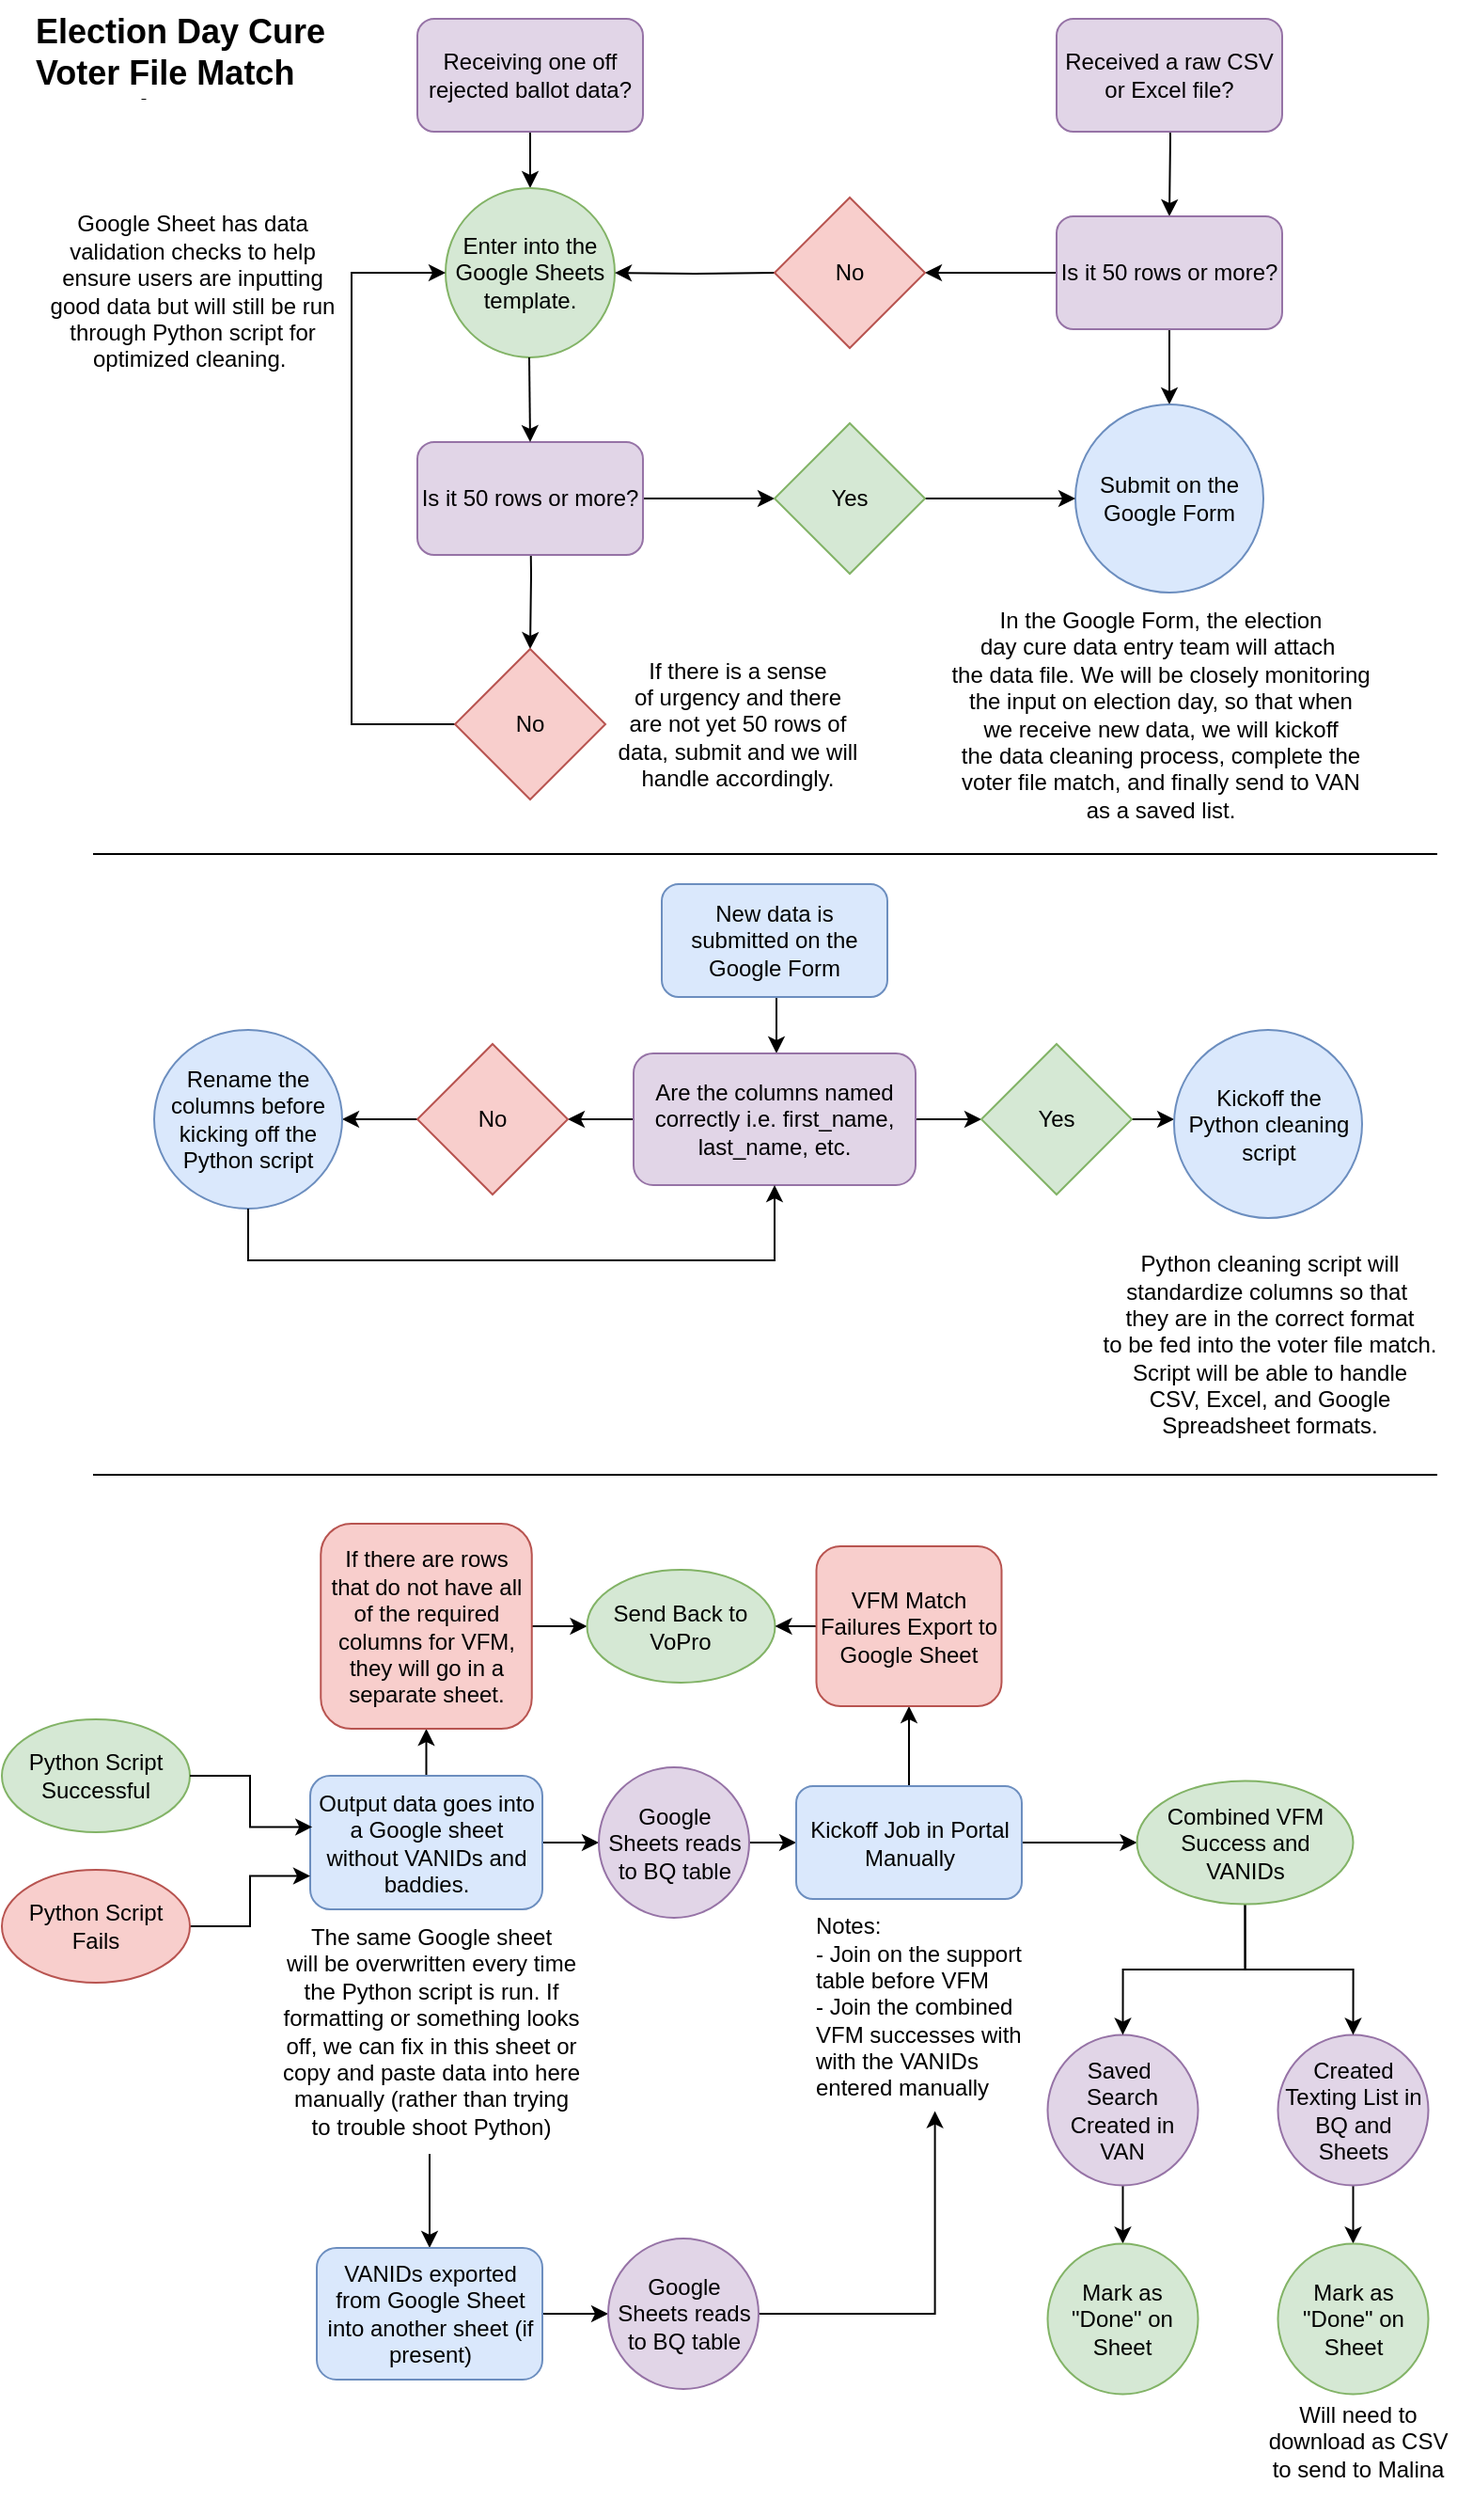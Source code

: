 <mxfile version="24.8.3">
  <diagram name="Page-1" id="qNMR5LJq7EP5DdgZM7eB">
    <mxGraphModel dx="1062" dy="607" grid="1" gridSize="10" guides="1" tooltips="1" connect="1" arrows="1" fold="1" page="1" pageScale="1" pageWidth="850" pageHeight="1100" math="0" shadow="0">
      <root>
        <mxCell id="0" />
        <mxCell id="1" parent="0" />
        <mxCell id="eHe55D351YFknPJLXxiH-4" value="" style="edgeStyle=orthogonalEdgeStyle;rounded=0;orthogonalLoop=1;jettySize=auto;html=1;" parent="1" target="eHe55D351YFknPJLXxiH-3" edge="1">
          <mxGeometry relative="1" as="geometry">
            <mxPoint x="315" y="40" as="sourcePoint" />
            <Array as="points">
              <mxPoint x="315" y="110" />
              <mxPoint x="315" y="110" />
            </Array>
          </mxGeometry>
        </mxCell>
        <mxCell id="eHe55D351YFknPJLXxiH-1" value="Receiving one off rejected ballot data?" style="rounded=1;whiteSpace=wrap;html=1;fillColor=#e1d5e7;strokeColor=#9673a6;" parent="1" vertex="1">
          <mxGeometry x="255" y="20" width="120" height="60" as="geometry" />
        </mxCell>
        <mxCell id="eHe55D351YFknPJLXxiH-20" value="" style="edgeStyle=orthogonalEdgeStyle;rounded=0;orthogonalLoop=1;jettySize=auto;html=1;" parent="1" target="eHe55D351YFknPJLXxiH-5" edge="1">
          <mxGeometry relative="1" as="geometry">
            <mxPoint x="655" y="40" as="sourcePoint" />
          </mxGeometry>
        </mxCell>
        <mxCell id="eHe55D351YFknPJLXxiH-2" value="Received a raw CSV or Excel file?" style="rounded=1;whiteSpace=wrap;html=1;fillColor=#e1d5e7;strokeColor=#9673a6;" parent="1" vertex="1">
          <mxGeometry x="595" y="20" width="120" height="60" as="geometry" />
        </mxCell>
        <mxCell id="eHe55D351YFknPJLXxiH-3" value="Enter into the Google Sheets template." style="ellipse;whiteSpace=wrap;html=1;rounded=1;fillColor=#d5e8d4;strokeColor=#82b366;" parent="1" vertex="1">
          <mxGeometry x="270" y="110" width="90" height="90" as="geometry" />
        </mxCell>
        <mxCell id="eHe55D351YFknPJLXxiH-22" value="" style="edgeStyle=orthogonalEdgeStyle;rounded=0;orthogonalLoop=1;jettySize=auto;html=1;entryX=1;entryY=0.5;entryDx=0;entryDy=0;" parent="1" source="eHe55D351YFknPJLXxiH-5" target="eHe55D351YFknPJLXxiH-37" edge="1">
          <mxGeometry relative="1" as="geometry">
            <mxPoint x="535" y="155" as="targetPoint" />
          </mxGeometry>
        </mxCell>
        <mxCell id="eHe55D351YFknPJLXxiH-30" value="" style="edgeStyle=orthogonalEdgeStyle;rounded=0;orthogonalLoop=1;jettySize=auto;html=1;" parent="1" source="eHe55D351YFknPJLXxiH-5" target="eHe55D351YFknPJLXxiH-29" edge="1">
          <mxGeometry relative="1" as="geometry" />
        </mxCell>
        <mxCell id="eHe55D351YFknPJLXxiH-5" value="Is it 50 rows or more?" style="whiteSpace=wrap;html=1;rounded=1;fillColor=#e1d5e7;strokeColor=#9673a6;" parent="1" vertex="1">
          <mxGeometry x="595" y="125" width="120" height="60" as="geometry" />
        </mxCell>
        <mxCell id="eHe55D351YFknPJLXxiH-28" value="" style="edgeStyle=orthogonalEdgeStyle;rounded=0;orthogonalLoop=1;jettySize=auto;html=1;" parent="1" target="eHe55D351YFknPJLXxiH-3" edge="1">
          <mxGeometry relative="1" as="geometry">
            <mxPoint x="445" y="155" as="sourcePoint" />
          </mxGeometry>
        </mxCell>
        <mxCell id="eHe55D351YFknPJLXxiH-29" value="Submit on the Google Form" style="ellipse;whiteSpace=wrap;html=1;rounded=1;fillColor=#dae8fc;strokeColor=#6c8ebf;" parent="1" vertex="1">
          <mxGeometry x="605" y="225" width="100" height="100" as="geometry" />
        </mxCell>
        <mxCell id="eHe55D351YFknPJLXxiH-34" value="" style="edgeStyle=orthogonalEdgeStyle;rounded=0;orthogonalLoop=1;jettySize=auto;html=1;entryX=0.5;entryY=0;entryDx=0;entryDy=0;" parent="1" target="eHe55D351YFknPJLXxiH-38" edge="1">
          <mxGeometry relative="1" as="geometry">
            <mxPoint x="315" y="345" as="targetPoint" />
            <mxPoint x="315" y="275" as="sourcePoint" />
          </mxGeometry>
        </mxCell>
        <mxCell id="eHe55D351YFknPJLXxiH-42" value="" style="edgeStyle=orthogonalEdgeStyle;rounded=0;orthogonalLoop=1;jettySize=auto;html=1;" parent="1" source="eHe55D351YFknPJLXxiH-31" target="eHe55D351YFknPJLXxiH-39" edge="1">
          <mxGeometry relative="1" as="geometry" />
        </mxCell>
        <mxCell id="eHe55D351YFknPJLXxiH-31" value="Is it 50 rows or more?" style="whiteSpace=wrap;html=1;rounded=1;fillColor=#e1d5e7;strokeColor=#9673a6;" parent="1" vertex="1">
          <mxGeometry x="255" y="245" width="120" height="60" as="geometry" />
        </mxCell>
        <mxCell id="eHe55D351YFknPJLXxiH-32" value="" style="edgeStyle=orthogonalEdgeStyle;rounded=0;orthogonalLoop=1;jettySize=auto;html=1;entryX=0.5;entryY=0;entryDx=0;entryDy=0;" parent="1" target="eHe55D351YFknPJLXxiH-31" edge="1">
          <mxGeometry relative="1" as="geometry">
            <mxPoint x="314.5" y="200" as="sourcePoint" />
            <mxPoint x="315" y="285" as="targetPoint" />
            <Array as="points" />
          </mxGeometry>
        </mxCell>
        <mxCell id="eHe55D351YFknPJLXxiH-36" value="" style="edgeStyle=orthogonalEdgeStyle;rounded=0;orthogonalLoop=1;jettySize=auto;html=1;entryX=0;entryY=0.5;entryDx=0;entryDy=0;exitX=0;exitY=0.5;exitDx=0;exitDy=0;" parent="1" source="eHe55D351YFknPJLXxiH-38" edge="1">
          <mxGeometry relative="1" as="geometry">
            <mxPoint x="285" y="455" as="sourcePoint" />
            <mxPoint x="270" y="155" as="targetPoint" />
            <Array as="points">
              <mxPoint x="220" y="395" />
              <mxPoint x="220" y="155" />
            </Array>
          </mxGeometry>
        </mxCell>
        <mxCell id="eHe55D351YFknPJLXxiH-37" value="No" style="rhombus;whiteSpace=wrap;html=1;fillColor=#f8cecc;strokeColor=#b85450;" parent="1" vertex="1">
          <mxGeometry x="445" y="115" width="80" height="80" as="geometry" />
        </mxCell>
        <mxCell id="eHe55D351YFknPJLXxiH-38" value="No" style="rhombus;whiteSpace=wrap;html=1;fillColor=#f8cecc;strokeColor=#b85450;" parent="1" vertex="1">
          <mxGeometry x="275" y="355" width="80" height="80" as="geometry" />
        </mxCell>
        <mxCell id="eHe55D351YFknPJLXxiH-43" value="" style="edgeStyle=orthogonalEdgeStyle;rounded=0;orthogonalLoop=1;jettySize=auto;html=1;" parent="1" source="eHe55D351YFknPJLXxiH-39" target="eHe55D351YFknPJLXxiH-29" edge="1">
          <mxGeometry relative="1" as="geometry" />
        </mxCell>
        <mxCell id="eHe55D351YFknPJLXxiH-39" value="Yes" style="rhombus;whiteSpace=wrap;html=1;fillColor=#d5e8d4;strokeColor=#82b366;" parent="1" vertex="1">
          <mxGeometry x="445" y="235" width="80" height="80" as="geometry" />
        </mxCell>
        <mxCell id="eHe55D351YFknPJLXxiH-45" value="&lt;div style=&quot;&quot;&gt;&lt;span style=&quot;background-color: initial;&quot;&gt;In the Google Form, the election&lt;/span&gt;&lt;/div&gt;&lt;div style=&quot;&quot;&gt;day cure &lt;span style=&quot;background-color: initial;&quot;&gt;data&amp;nbsp;&lt;/span&gt;&lt;span style=&quot;background-color: initial;&quot;&gt;entry team&amp;nbsp;&lt;/span&gt;&lt;span style=&quot;background-color: initial;&quot;&gt;will attach&amp;nbsp;&lt;/span&gt;&lt;/div&gt;&lt;div style=&quot;&quot;&gt;&lt;span style=&quot;background-color: initial;&quot;&gt;the&amp;nbsp;&lt;/span&gt;&lt;span style=&quot;background-color: initial;&quot;&gt;data file. We&amp;nbsp;&lt;/span&gt;&lt;span style=&quot;background-color: initial;&quot;&gt;will be&amp;nbsp;&lt;/span&gt;&lt;span style=&quot;background-color: initial;&quot;&gt;closely&amp;nbsp;&lt;/span&gt;&lt;span style=&quot;background-color: initial;&quot;&gt;monitoring&lt;/span&gt;&lt;/div&gt;&lt;div style=&quot;&quot;&gt;&lt;span style=&quot;background-color: initial;&quot;&gt;the i&lt;/span&gt;&lt;span style=&quot;background-color: initial;&quot;&gt;nput&amp;nbsp;&lt;/span&gt;&lt;span style=&quot;background-color: initial;&quot;&gt;on election&amp;nbsp;&lt;/span&gt;&lt;span style=&quot;background-color: initial;&quot;&gt;day, so&amp;nbsp;&lt;/span&gt;&lt;span style=&quot;background-color: initial;&quot;&gt;that when&lt;/span&gt;&lt;/div&gt;&lt;div style=&quot;&quot;&gt;&lt;span style=&quot;background-color: initial;&quot;&gt;we&amp;nbsp;&lt;/span&gt;&lt;span style=&quot;background-color: initial;&quot;&gt;receive&amp;nbsp;&lt;/span&gt;&lt;span style=&quot;background-color: initial;&quot;&gt;new data,&amp;nbsp;&lt;/span&gt;&lt;span style=&quot;background-color: initial;&quot;&gt;we will&amp;nbsp;&lt;/span&gt;&lt;span style=&quot;background-color: initial;&quot;&gt;kickoff&lt;/span&gt;&lt;/div&gt;&lt;div style=&quot;&quot;&gt;&lt;span style=&quot;background-color: initial;&quot;&gt;the data&amp;nbsp;&lt;/span&gt;&lt;span style=&quot;background-color: initial;&quot;&gt;cleaning process,&amp;nbsp;&lt;/span&gt;&lt;span style=&quot;background-color: initial;&quot;&gt;complete the&lt;/span&gt;&lt;/div&gt;&lt;div style=&quot;&quot;&gt;&lt;span style=&quot;background-color: initial;&quot;&gt;voter f&lt;/span&gt;&lt;span style=&quot;background-color: initial;&quot;&gt;ile match,&amp;nbsp;&lt;/span&gt;&lt;span style=&quot;background-color: initial;&quot;&gt;and finally&amp;nbsp;&lt;/span&gt;&lt;span style=&quot;background-color: initial;&quot;&gt;send to VAN&lt;/span&gt;&lt;/div&gt;&lt;div style=&quot;&quot;&gt;&lt;span style=&quot;background-color: initial;&quot;&gt;as a saved list.&lt;/span&gt;&lt;/div&gt;" style="text;html=1;align=center;verticalAlign=middle;resizable=0;points=[];autosize=1;strokeColor=none;fillColor=none;" parent="1" vertex="1">
          <mxGeometry x="525" y="325" width="250" height="130" as="geometry" />
        </mxCell>
        <mxCell id="eHe55D351YFknPJLXxiH-46" value="" style="line;strokeWidth=1;fillColor=none;align=left;verticalAlign=middle;spacingTop=-1;spacingLeft=3;spacingRight=3;rotatable=0;labelPosition=right;points=[];portConstraint=eastwest;strokeColor=inherit;" parent="1" vertex="1">
          <mxGeometry x="82.5" y="460" width="715" height="8" as="geometry" />
        </mxCell>
        <mxCell id="Q5jYi_wJwa7cGK_dWXh--2" value="" style="edgeStyle=orthogonalEdgeStyle;rounded=0;orthogonalLoop=1;jettySize=auto;html=1;" edge="1" parent="1" source="eHe55D351YFknPJLXxiH-49" target="Q5jYi_wJwa7cGK_dWXh--5">
          <mxGeometry relative="1" as="geometry">
            <mxPoint x="445" y="600" as="targetPoint" />
            <Array as="points">
              <mxPoint x="446" y="550" />
              <mxPoint x="446" y="550" />
            </Array>
          </mxGeometry>
        </mxCell>
        <mxCell id="eHe55D351YFknPJLXxiH-49" value="New data is submitted on the Google Form" style="rounded=1;whiteSpace=wrap;html=1;fillColor=#dae8fc;strokeColor=#6c8ebf;" parent="1" vertex="1">
          <mxGeometry x="385" y="480" width="120" height="60" as="geometry" />
        </mxCell>
        <mxCell id="Q5jYi_wJwa7cGK_dWXh--14" value="" style="edgeStyle=orthogonalEdgeStyle;rounded=0;orthogonalLoop=1;jettySize=auto;html=1;" edge="1" parent="1" source="Q5jYi_wJwa7cGK_dWXh--5" target="Q5jYi_wJwa7cGK_dWXh--13">
          <mxGeometry relative="1" as="geometry" />
        </mxCell>
        <mxCell id="Q5jYi_wJwa7cGK_dWXh--22" value="" style="edgeStyle=orthogonalEdgeStyle;rounded=0;orthogonalLoop=1;jettySize=auto;html=1;" edge="1" parent="1" source="Q5jYi_wJwa7cGK_dWXh--5" target="Q5jYi_wJwa7cGK_dWXh--6">
          <mxGeometry relative="1" as="geometry" />
        </mxCell>
        <mxCell id="Q5jYi_wJwa7cGK_dWXh--5" value="Are the columns named correctly i.e. first_name, last_name, etc." style="whiteSpace=wrap;html=1;rounded=1;fillColor=#e1d5e7;strokeColor=#9673a6;" vertex="1" parent="1">
          <mxGeometry x="370" y="570" width="150" height="70" as="geometry" />
        </mxCell>
        <mxCell id="Q5jYi_wJwa7cGK_dWXh--23" value="" style="edgeStyle=orthogonalEdgeStyle;rounded=0;orthogonalLoop=1;jettySize=auto;html=1;" edge="1" parent="1" source="Q5jYi_wJwa7cGK_dWXh--6" target="Q5jYi_wJwa7cGK_dWXh--11">
          <mxGeometry relative="1" as="geometry">
            <Array as="points">
              <mxPoint x="665" y="605" />
              <mxPoint x="665" y="605" />
            </Array>
          </mxGeometry>
        </mxCell>
        <mxCell id="Q5jYi_wJwa7cGK_dWXh--6" value="Yes" style="rhombus;whiteSpace=wrap;html=1;fillColor=#d5e8d4;strokeColor=#82b366;" vertex="1" parent="1">
          <mxGeometry x="555" y="565" width="80" height="80" as="geometry" />
        </mxCell>
        <mxCell id="Q5jYi_wJwa7cGK_dWXh--11" value="Kickoff the&lt;div&gt;Python cleaning script&lt;/div&gt;" style="ellipse;whiteSpace=wrap;html=1;rounded=1;fillColor=#dae8fc;strokeColor=#6c8ebf;" vertex="1" parent="1">
          <mxGeometry x="657.5" y="557.5" width="100" height="100" as="geometry" />
        </mxCell>
        <mxCell id="Q5jYi_wJwa7cGK_dWXh--16" value="" style="edgeStyle=orthogonalEdgeStyle;rounded=0;orthogonalLoop=1;jettySize=auto;html=1;" edge="1" parent="1" source="Q5jYi_wJwa7cGK_dWXh--13" target="Q5jYi_wJwa7cGK_dWXh--15">
          <mxGeometry relative="1" as="geometry" />
        </mxCell>
        <mxCell id="Q5jYi_wJwa7cGK_dWXh--13" value="No" style="rhombus;whiteSpace=wrap;html=1;fillColor=#f8cecc;strokeColor=#b85450;" vertex="1" parent="1">
          <mxGeometry x="255" y="565" width="80" height="80" as="geometry" />
        </mxCell>
        <mxCell id="Q5jYi_wJwa7cGK_dWXh--15" value="Rename the columns before kicking off the Python script" style="ellipse;whiteSpace=wrap;html=1;fillColor=#dae8fc;strokeColor=#6c8ebf;" vertex="1" parent="1">
          <mxGeometry x="115" y="557.5" width="100" height="95" as="geometry" />
        </mxCell>
        <mxCell id="Q5jYi_wJwa7cGK_dWXh--18" style="edgeStyle=orthogonalEdgeStyle;rounded=0;orthogonalLoop=1;jettySize=auto;html=1;exitX=0.5;exitY=1;exitDx=0;exitDy=0;" edge="1" parent="1" source="Q5jYi_wJwa7cGK_dWXh--15">
          <mxGeometry relative="1" as="geometry">
            <mxPoint x="445" y="640" as="targetPoint" />
            <Array as="points">
              <mxPoint x="165" y="680" />
              <mxPoint x="445" y="680" />
            </Array>
          </mxGeometry>
        </mxCell>
        <mxCell id="Q5jYi_wJwa7cGK_dWXh--20" value="Python cleaning script will&lt;div&gt;standardize columns so that&amp;nbsp;&lt;/div&gt;&lt;div&gt;they are in the correct format&lt;/div&gt;&lt;div&gt;to be fed into the voter file match.&lt;/div&gt;&lt;div&gt;Script will be able to handle&lt;/div&gt;&lt;div&gt;CSV,&amp;nbsp;&lt;span style=&quot;background-color: initial;&quot;&gt;Excel, and Google&lt;/span&gt;&lt;/div&gt;&lt;div&gt;Spreadsheet formats.&lt;/div&gt;" style="text;html=1;align=center;verticalAlign=middle;resizable=0;points=[];autosize=1;strokeColor=none;fillColor=none;" vertex="1" parent="1">
          <mxGeometry x="607.5" y="670" width="200" height="110" as="geometry" />
        </mxCell>
        <mxCell id="Q5jYi_wJwa7cGK_dWXh--24" value="" style="line;strokeWidth=1;fillColor=none;align=left;verticalAlign=middle;spacingTop=-1;spacingLeft=3;spacingRight=3;rotatable=0;labelPosition=right;points=[];portConstraint=eastwest;strokeColor=inherit;" vertex="1" parent="1">
          <mxGeometry x="82.5" y="790" width="715" height="8" as="geometry" />
        </mxCell>
        <mxCell id="Q5jYi_wJwa7cGK_dWXh--41" value="" style="edgeStyle=orthogonalEdgeStyle;rounded=0;orthogonalLoop=1;jettySize=auto;html=1;" edge="1" parent="1" source="Q5jYi_wJwa7cGK_dWXh--25" target="Q5jYi_wJwa7cGK_dWXh--40">
          <mxGeometry relative="1" as="geometry" />
        </mxCell>
        <mxCell id="Q5jYi_wJwa7cGK_dWXh--69" value="" style="edgeStyle=orthogonalEdgeStyle;rounded=0;orthogonalLoop=1;jettySize=auto;html=1;" edge="1" parent="1" source="Q5jYi_wJwa7cGK_dWXh--25" target="Q5jYi_wJwa7cGK_dWXh--68">
          <mxGeometry relative="1" as="geometry" />
        </mxCell>
        <mxCell id="Q5jYi_wJwa7cGK_dWXh--25" value="Output data goes into a Google sheet without VANIDs and baddies." style="rounded=1;whiteSpace=wrap;html=1;fillColor=#dae8fc;strokeColor=#6c8ebf;" vertex="1" parent="1">
          <mxGeometry x="198" y="954" width="123.5" height="71" as="geometry" />
        </mxCell>
        <mxCell id="Q5jYi_wJwa7cGK_dWXh--76" value="" style="edgeStyle=orthogonalEdgeStyle;rounded=0;orthogonalLoop=1;jettySize=auto;html=1;" edge="1" parent="1" source="Q5jYi_wJwa7cGK_dWXh--26" target="Q5jYi_wJwa7cGK_dWXh--75">
          <mxGeometry relative="1" as="geometry" />
        </mxCell>
        <mxCell id="Q5jYi_wJwa7cGK_dWXh--26" value="The same Google sheet&lt;div&gt;will be overwritten every time&lt;/div&gt;&lt;div&gt;the Python script is run. If&lt;/div&gt;&lt;div&gt;formatting or something looks&lt;/div&gt;&lt;div&gt;off, we can fix in this sheet or&lt;/div&gt;&lt;div&gt;copy&amp;nbsp;&lt;span style=&quot;background-color: initial;&quot;&gt;and paste data into here&lt;/span&gt;&lt;/div&gt;&lt;div&gt;&lt;span style=&quot;background-color: initial;&quot;&gt;manually&amp;nbsp;&lt;/span&gt;&lt;span style=&quot;background-color: initial;&quot;&gt;(rather than trying&lt;/span&gt;&lt;/div&gt;&lt;div&gt;&lt;span style=&quot;background-color: initial;&quot;&gt;to trouble&amp;nbsp;&lt;/span&gt;&lt;span style=&quot;background-color: initial;&quot;&gt;shoot Python)&lt;/span&gt;&lt;/div&gt;" style="text;html=1;align=center;verticalAlign=middle;resizable=0;points=[];autosize=1;strokeColor=none;fillColor=none;" vertex="1" parent="1">
          <mxGeometry x="171.5" y="1025" width="180" height="130" as="geometry" />
        </mxCell>
        <mxCell id="Q5jYi_wJwa7cGK_dWXh--32" value="Python Script Successful" style="ellipse;whiteSpace=wrap;html=1;fillColor=#d5e8d4;strokeColor=#82b366;" vertex="1" parent="1">
          <mxGeometry x="34" y="924" width="100" height="60" as="geometry" />
        </mxCell>
        <mxCell id="Q5jYi_wJwa7cGK_dWXh--38" style="edgeStyle=orthogonalEdgeStyle;rounded=0;orthogonalLoop=1;jettySize=auto;html=1;exitX=1;exitY=0.5;exitDx=0;exitDy=0;entryX=0;entryY=0.75;entryDx=0;entryDy=0;" edge="1" parent="1" source="Q5jYi_wJwa7cGK_dWXh--33" target="Q5jYi_wJwa7cGK_dWXh--25">
          <mxGeometry relative="1" as="geometry" />
        </mxCell>
        <mxCell id="Q5jYi_wJwa7cGK_dWXh--33" value="Python Script Fails" style="ellipse;whiteSpace=wrap;html=1;fillColor=#f8cecc;strokeColor=#b85450;" vertex="1" parent="1">
          <mxGeometry x="34" y="1004" width="100" height="60" as="geometry" />
        </mxCell>
        <mxCell id="Q5jYi_wJwa7cGK_dWXh--39" style="edgeStyle=orthogonalEdgeStyle;rounded=0;orthogonalLoop=1;jettySize=auto;html=1;exitX=1;exitY=0.5;exitDx=0;exitDy=0;entryX=0.009;entryY=0.383;entryDx=0;entryDy=0;entryPerimeter=0;" edge="1" parent="1" source="Q5jYi_wJwa7cGK_dWXh--32" target="Q5jYi_wJwa7cGK_dWXh--25">
          <mxGeometry relative="1" as="geometry">
            <mxPoint x="259" y="978" as="targetPoint" />
          </mxGeometry>
        </mxCell>
        <mxCell id="Q5jYi_wJwa7cGK_dWXh--45" value="" style="edgeStyle=orthogonalEdgeStyle;rounded=0;orthogonalLoop=1;jettySize=auto;html=1;" edge="1" parent="1" source="Q5jYi_wJwa7cGK_dWXh--40" target="Q5jYi_wJwa7cGK_dWXh--44">
          <mxGeometry relative="1" as="geometry" />
        </mxCell>
        <mxCell id="Q5jYi_wJwa7cGK_dWXh--40" value="Google Sheets reads to BQ table" style="ellipse;whiteSpace=wrap;html=1;fillColor=#e1d5e7;strokeColor=#9673a6;rounded=1;" vertex="1" parent="1">
          <mxGeometry x="351.5" y="949.5" width="80" height="80" as="geometry" />
        </mxCell>
        <mxCell id="Q5jYi_wJwa7cGK_dWXh--93" style="edgeStyle=orthogonalEdgeStyle;rounded=0;orthogonalLoop=1;jettySize=auto;html=1;exitX=0.5;exitY=0;exitDx=0;exitDy=0;entryX=0.5;entryY=1;entryDx=0;entryDy=0;" edge="1" parent="1" source="Q5jYi_wJwa7cGK_dWXh--44" target="Q5jYi_wJwa7cGK_dWXh--91">
          <mxGeometry relative="1" as="geometry" />
        </mxCell>
        <mxCell id="Q5jYi_wJwa7cGK_dWXh--105" style="edgeStyle=orthogonalEdgeStyle;rounded=0;orthogonalLoop=1;jettySize=auto;html=1;exitX=1;exitY=0.5;exitDx=0;exitDy=0;" edge="1" parent="1" source="Q5jYi_wJwa7cGK_dWXh--44" target="Q5jYi_wJwa7cGK_dWXh--97">
          <mxGeometry relative="1" as="geometry" />
        </mxCell>
        <mxCell id="Q5jYi_wJwa7cGK_dWXh--44" value="Kickoff Job in Portal Manually" style="whiteSpace=wrap;html=1;fillColor=#dae8fc;strokeColor=#6c8ebf;rounded=1;" vertex="1" parent="1">
          <mxGeometry x="456.5" y="959.5" width="120" height="60" as="geometry" />
        </mxCell>
        <mxCell id="Q5jYi_wJwa7cGK_dWXh--98" style="edgeStyle=orthogonalEdgeStyle;rounded=0;orthogonalLoop=1;jettySize=auto;html=1;exitX=0.5;exitY=1;exitDx=0;exitDy=0;entryX=0.5;entryY=0;entryDx=0;entryDy=0;" edge="1" parent="1" source="Q5jYi_wJwa7cGK_dWXh--47" target="Q5jYi_wJwa7cGK_dWXh--51">
          <mxGeometry relative="1" as="geometry" />
        </mxCell>
        <mxCell id="Q5jYi_wJwa7cGK_dWXh--47" value="Saved&amp;nbsp;&lt;div&gt;Search Created in VAN&lt;/div&gt;" style="ellipse;whiteSpace=wrap;html=1;fillColor=#e1d5e7;strokeColor=#9673a6;rounded=1;" vertex="1" parent="1">
          <mxGeometry x="590.25" y="1091.75" width="80" height="80" as="geometry" />
        </mxCell>
        <mxCell id="Q5jYi_wJwa7cGK_dWXh--51" value="Mark as &quot;Done&quot; on Sheet" style="ellipse;whiteSpace=wrap;html=1;fillColor=#d5e8d4;strokeColor=#82b366;rounded=1;" vertex="1" parent="1">
          <mxGeometry x="590.25" y="1202.75" width="80" height="80" as="geometry" />
        </mxCell>
        <mxCell id="Q5jYi_wJwa7cGK_dWXh--55" value="&lt;h3 style=&quot;margin-top: 0px;&quot;&gt;&lt;font style=&quot;font-size: 18px;&quot;&gt;Election Day Cure Voter File Match Data Flow&lt;/font&gt;&lt;/h3&gt;" style="text;html=1;whiteSpace=wrap;overflow=hidden;rounded=0;strokeWidth=0;align=left;" vertex="1" parent="1">
          <mxGeometry x="50" y="10" width="180" height="50" as="geometry" />
        </mxCell>
        <mxCell id="Q5jYi_wJwa7cGK_dWXh--56" value="Google Sheet has data&lt;div&gt;validation&amp;nbsp;&lt;span style=&quot;background-color: initial;&quot;&gt;checks&amp;nbsp;&lt;/span&gt;&lt;span style=&quot;background-color: initial;&quot;&gt;to help&lt;/span&gt;&lt;/div&gt;&lt;div&gt;&lt;span style=&quot;background-color: initial;&quot;&gt;ensure users are inputting&lt;/span&gt;&lt;/div&gt;&lt;div&gt;&lt;span style=&quot;background-color: initial;&quot;&gt;good data but will still be run&lt;/span&gt;&lt;/div&gt;&lt;div&gt;&lt;span style=&quot;background-color: initial;&quot;&gt;through Python script for&lt;/span&gt;&lt;/div&gt;&lt;div&gt;&lt;span style=&quot;background-color: initial;&quot;&gt;optimized cleaning.&amp;nbsp;&lt;/span&gt;&lt;/div&gt;" style="text;html=1;align=center;verticalAlign=middle;resizable=0;points=[];autosize=1;strokeColor=none;fillColor=none;" vertex="1" parent="1">
          <mxGeometry x="50" y="115" width="170" height="100" as="geometry" />
        </mxCell>
        <mxCell id="Q5jYi_wJwa7cGK_dWXh--99" style="edgeStyle=orthogonalEdgeStyle;rounded=0;orthogonalLoop=1;jettySize=auto;html=1;exitX=0.5;exitY=1;exitDx=0;exitDy=0;entryX=0.5;entryY=0;entryDx=0;entryDy=0;" edge="1" parent="1" source="Q5jYi_wJwa7cGK_dWXh--57" target="Q5jYi_wJwa7cGK_dWXh--58">
          <mxGeometry relative="1" as="geometry" />
        </mxCell>
        <mxCell id="Q5jYi_wJwa7cGK_dWXh--57" value="Created Texting List in BQ and Sheets" style="ellipse;whiteSpace=wrap;html=1;fillColor=#e1d5e7;strokeColor=#9673a6;rounded=1;" vertex="1" parent="1">
          <mxGeometry x="712.75" y="1091.75" width="80" height="80" as="geometry" />
        </mxCell>
        <mxCell id="Q5jYi_wJwa7cGK_dWXh--58" value="Mark as &quot;Done&quot; on Sheet" style="ellipse;whiteSpace=wrap;html=1;fillColor=#d5e8d4;strokeColor=#82b366;rounded=1;" vertex="1" parent="1">
          <mxGeometry x="712.75" y="1202.75" width="80" height="80" as="geometry" />
        </mxCell>
        <mxCell id="Q5jYi_wJwa7cGK_dWXh--64" value="&lt;div style=&quot;&quot;&gt;&lt;span style=&quot;background-color: initial;&quot;&gt;Notes:&lt;/span&gt;&lt;/div&gt;&lt;div style=&quot;&quot;&gt;&lt;span style=&quot;background-color: initial;&quot;&gt;- Join on the support&lt;/span&gt;&lt;/div&gt;&lt;div style=&quot;&quot;&gt;table before VFM&lt;/div&gt;&lt;div style=&quot;&quot;&gt;- Join the combined&lt;/div&gt;&lt;div style=&quot;&quot;&gt;VFM successes with&lt;/div&gt;&lt;div style=&quot;&quot;&gt;with the VANIDs&lt;/div&gt;&lt;div style=&quot;&quot;&gt;entered manually&lt;/div&gt;" style="text;html=1;align=left;verticalAlign=middle;resizable=0;points=[];autosize=1;strokeColor=none;fillColor=none;" vertex="1" parent="1">
          <mxGeometry x="465.25" y="1022.25" width="130" height="110" as="geometry" />
        </mxCell>
        <mxCell id="Q5jYi_wJwa7cGK_dWXh--65" value="Will need to&lt;div&gt;download as CSV&lt;/div&gt;&lt;div&gt;to send to Malina&lt;/div&gt;" style="text;html=1;align=center;verticalAlign=middle;resizable=0;points=[];autosize=1;strokeColor=none;fillColor=none;" vertex="1" parent="1">
          <mxGeometry x="695.25" y="1277.75" width="120" height="60" as="geometry" />
        </mxCell>
        <mxCell id="Q5jYi_wJwa7cGK_dWXh--66" value="If there is a sense&lt;div&gt;of urgency and there&lt;/div&gt;&lt;div&gt;are not yet 50 rows of&lt;/div&gt;&lt;div&gt;data, submit and we will&lt;/div&gt;&lt;div&gt;handle accordingly.&lt;/div&gt;" style="text;html=1;align=center;verticalAlign=middle;resizable=0;points=[];autosize=1;strokeColor=none;fillColor=none;" vertex="1" parent="1">
          <mxGeometry x="350" y="350" width="150" height="90" as="geometry" />
        </mxCell>
        <mxCell id="Q5jYi_wJwa7cGK_dWXh--95" style="edgeStyle=orthogonalEdgeStyle;rounded=0;orthogonalLoop=1;jettySize=auto;html=1;" edge="1" parent="1" source="Q5jYi_wJwa7cGK_dWXh--68" target="Q5jYi_wJwa7cGK_dWXh--71">
          <mxGeometry relative="1" as="geometry" />
        </mxCell>
        <mxCell id="Q5jYi_wJwa7cGK_dWXh--68" value="If there are rows that do not have all of the required columns for VFM, they will go in a separate sheet." style="rounded=1;whiteSpace=wrap;html=1;fillColor=#f8cecc;strokeColor=#b85450;" vertex="1" parent="1">
          <mxGeometry x="203.63" y="820" width="112.25" height="109" as="geometry" />
        </mxCell>
        <mxCell id="Q5jYi_wJwa7cGK_dWXh--71" value="Send Back to VoPro" style="ellipse;whiteSpace=wrap;html=1;fillColor=#d5e8d4;strokeColor=#82b366;" vertex="1" parent="1">
          <mxGeometry x="345.25" y="844.5" width="100" height="60" as="geometry" />
        </mxCell>
        <mxCell id="Q5jYi_wJwa7cGK_dWXh--78" value="" style="edgeStyle=orthogonalEdgeStyle;rounded=0;orthogonalLoop=1;jettySize=auto;html=1;entryX=0;entryY=0.5;entryDx=0;entryDy=0;" edge="1" parent="1" source="Q5jYi_wJwa7cGK_dWXh--75" target="Q5jYi_wJwa7cGK_dWXh--79">
          <mxGeometry relative="1" as="geometry">
            <mxPoint x="361.5" y="1240.074" as="targetPoint" />
          </mxGeometry>
        </mxCell>
        <mxCell id="Q5jYi_wJwa7cGK_dWXh--75" value="VANIDs exported from Google Sheet into another sheet (if present)" style="rounded=1;whiteSpace=wrap;html=1;fillColor=#dae8fc;strokeColor=#6c8ebf;" vertex="1" parent="1">
          <mxGeometry x="201.5" y="1205" width="120" height="70" as="geometry" />
        </mxCell>
        <mxCell id="Q5jYi_wJwa7cGK_dWXh--106" style="edgeStyle=orthogonalEdgeStyle;rounded=0;orthogonalLoop=1;jettySize=auto;html=1;exitX=1;exitY=0.5;exitDx=0;exitDy=0;" edge="1" parent="1" source="Q5jYi_wJwa7cGK_dWXh--79" target="Q5jYi_wJwa7cGK_dWXh--64">
          <mxGeometry relative="1" as="geometry" />
        </mxCell>
        <mxCell id="Q5jYi_wJwa7cGK_dWXh--79" value="Google Sheets reads to BQ table" style="ellipse;whiteSpace=wrap;html=1;fillColor=#e1d5e7;strokeColor=#9673a6;rounded=1;" vertex="1" parent="1">
          <mxGeometry x="356.5" y="1200" width="80" height="80" as="geometry" />
        </mxCell>
        <mxCell id="Q5jYi_wJwa7cGK_dWXh--94" style="edgeStyle=orthogonalEdgeStyle;rounded=0;orthogonalLoop=1;jettySize=auto;html=1;exitX=0;exitY=0.5;exitDx=0;exitDy=0;entryX=1;entryY=0.5;entryDx=0;entryDy=0;" edge="1" parent="1" source="Q5jYi_wJwa7cGK_dWXh--91" target="Q5jYi_wJwa7cGK_dWXh--71">
          <mxGeometry relative="1" as="geometry" />
        </mxCell>
        <mxCell id="Q5jYi_wJwa7cGK_dWXh--91" value="VFM Match Failures Export to Google Sheet" style="rounded=1;whiteSpace=wrap;html=1;fillColor=#f8cecc;strokeColor=#b85450;" vertex="1" parent="1">
          <mxGeometry x="467.25" y="832" width="98.5" height="85" as="geometry" />
        </mxCell>
        <mxCell id="Q5jYi_wJwa7cGK_dWXh--103" style="edgeStyle=orthogonalEdgeStyle;rounded=0;orthogonalLoop=1;jettySize=auto;html=1;exitX=0.5;exitY=1;exitDx=0;exitDy=0;" edge="1" parent="1" source="Q5jYi_wJwa7cGK_dWXh--97" target="Q5jYi_wJwa7cGK_dWXh--47">
          <mxGeometry relative="1" as="geometry" />
        </mxCell>
        <mxCell id="Q5jYi_wJwa7cGK_dWXh--104" style="edgeStyle=orthogonalEdgeStyle;rounded=0;orthogonalLoop=1;jettySize=auto;html=1;exitX=0.5;exitY=1;exitDx=0;exitDy=0;" edge="1" parent="1" source="Q5jYi_wJwa7cGK_dWXh--97" target="Q5jYi_wJwa7cGK_dWXh--57">
          <mxGeometry relative="1" as="geometry" />
        </mxCell>
        <mxCell id="Q5jYi_wJwa7cGK_dWXh--97" value="Combined VFM Success and VANIDs" style="ellipse;whiteSpace=wrap;html=1;fillColor=#d5e8d4;strokeColor=#82b366;" vertex="1" parent="1">
          <mxGeometry x="637.75" y="956.75" width="115" height="65.5" as="geometry" />
        </mxCell>
      </root>
    </mxGraphModel>
  </diagram>
</mxfile>
